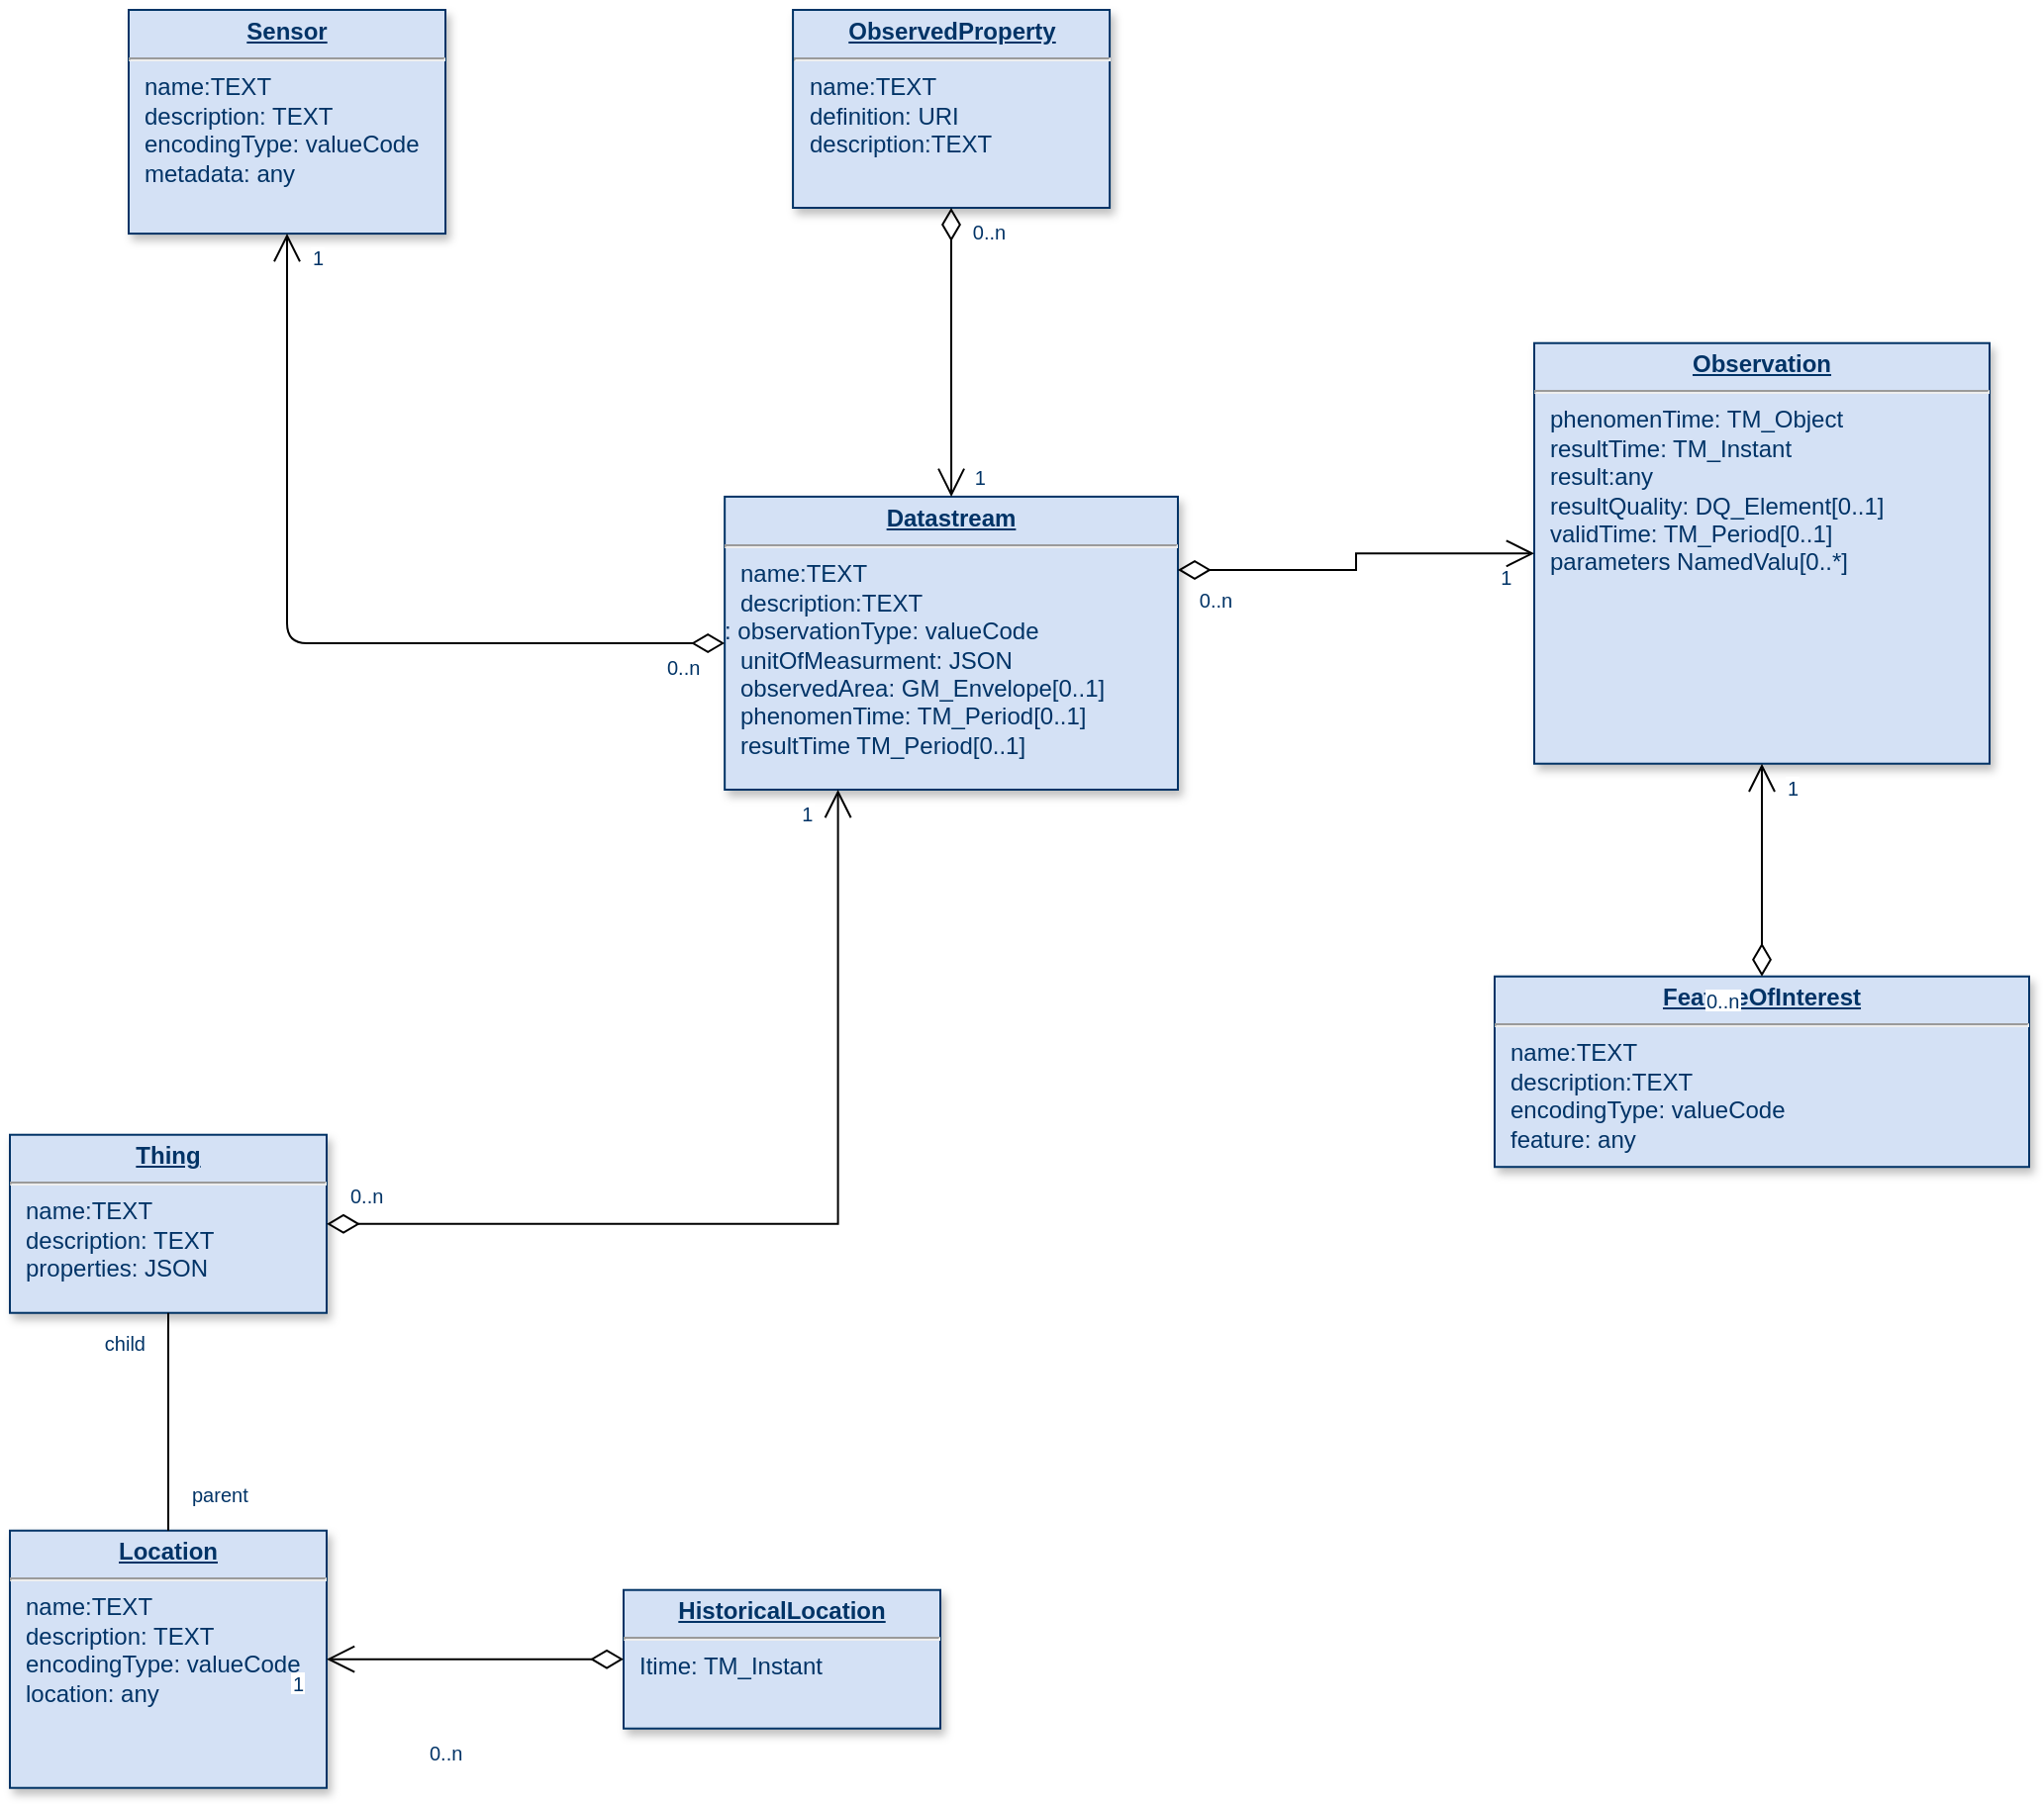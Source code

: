<mxfile version="22.1.18" type="github">
  <diagram name="Page-1" id="LEef86oIWd_IK9DW4rSX">
    <mxGraphModel dx="1934" dy="1059" grid="1" gridSize="10" guides="1" tooltips="1" connect="1" arrows="1" fold="1" page="1" pageScale="1" pageWidth="827" pageHeight="1169" math="0" shadow="0">
      <root>
        <mxCell id="0" />
        <mxCell id="1" parent="0" />
        <mxCell id="EqqsTzXNivF3n_lXI4pu-1" value="&lt;p style=&quot;margin: 0px; margin-top: 4px; text-align: center; text-decoration: underline;&quot;&gt;&lt;strong&gt;Observation&lt;/strong&gt;&lt;/p&gt;&lt;hr&gt;&lt;p style=&quot;margin: 0px; margin-left: 8px;&quot;&gt;phenomenTime: TM_Object&lt;/p&gt;&lt;p style=&quot;margin: 0px; margin-left: 8px;&quot;&gt;resultTime: TM_Instant&lt;/p&gt;&lt;p style=&quot;margin: 0px; margin-left: 8px;&quot;&gt;&lt;/p&gt;&lt;p style=&quot;margin: 0px; margin-left: 8px;&quot;&gt;result:any&lt;/p&gt;&lt;p style=&quot;margin: 0px; margin-left: 8px;&quot;&gt;resultQuality: DQ_Element[0..1]&lt;br&gt;&lt;/p&gt;&lt;p style=&quot;margin: 0px; margin-left: 8px;&quot;&gt;validTime: TM_Period[0..1]&lt;br&gt;&lt;/p&gt;&lt;p style=&quot;margin: 0px; margin-left: 8px;&quot;&gt;parameters NamedValu[0..*]&lt;/p&gt;" style="verticalAlign=top;align=left;overflow=fill;fontSize=12;fontFamily=Helvetica;html=1;strokeColor=#003366;shadow=1;fillColor=#D4E1F5;fontColor=#003366" parent="1" vertex="1">
          <mxGeometry x="810" y="208.36" width="230" height="212.5" as="geometry" />
        </mxCell>
        <mxCell id="EqqsTzXNivF3n_lXI4pu-2" value="&lt;p style=&quot;margin: 0px; margin-top: 4px; text-align: center; text-decoration: underline;&quot;&gt;&lt;strong&gt;ObservedProperty&lt;/strong&gt;&lt;/p&gt;&lt;hr&gt;&lt;p style=&quot;margin: 0px; margin-left: 8px;&quot;&gt;name:TEXT&lt;/p&gt;&lt;p style=&quot;margin: 0px; margin-left: 8px;&quot;&gt;definition: URI&lt;br&gt;&lt;/p&gt;&lt;p style=&quot;margin: 0px; margin-left: 8px;&quot;&gt;&lt;/p&gt;&lt;p style=&quot;margin: 0px; margin-left: 8px;&quot;&gt;description:TEXT&lt;/p&gt;" style="verticalAlign=top;align=left;overflow=fill;fontSize=12;fontFamily=Helvetica;html=1;strokeColor=#003366;shadow=1;fillColor=#D4E1F5;fontColor=#003366" parent="1" vertex="1">
          <mxGeometry x="435.54" y="40.0" width="160" height="100" as="geometry" />
        </mxCell>
        <mxCell id="EqqsTzXNivF3n_lXI4pu-3" value="&lt;p style=&quot;margin: 0px; margin-top: 4px; text-align: center; text-decoration: underline;&quot;&gt;&lt;strong&gt;Sensor&lt;/strong&gt;&lt;/p&gt;&lt;hr&gt;&lt;p style=&quot;margin: 0px; margin-left: 8px;&quot;&gt;name:TEXT&lt;/p&gt;&lt;p style=&quot;margin: 0px; margin-left: 8px;&quot;&gt;description: TEXT&lt;br&gt;&lt;/p&gt;&lt;p style=&quot;margin: 0px; margin-left: 8px;&quot;&gt;encodingType: valueCode&lt;br&gt;&lt;/p&gt;&lt;p style=&quot;margin: 0px; margin-left: 8px;&quot;&gt;metadata: any&lt;/p&gt;" style="verticalAlign=top;align=left;overflow=fill;fontSize=12;fontFamily=Helvetica;html=1;strokeColor=#003366;shadow=1;fillColor=#D4E1F5;fontColor=#003366" parent="1" vertex="1">
          <mxGeometry x="100" y="40" width="160" height="113.04" as="geometry" />
        </mxCell>
        <mxCell id="EqqsTzXNivF3n_lXI4pu-4" value="&lt;p style=&quot;margin: 0px; margin-top: 4px; text-align: center; text-decoration: underline;&quot;&gt;&lt;strong&gt;FeatureOfInterest&lt;/strong&gt;&lt;/p&gt;&lt;hr&gt;&lt;p style=&quot;margin: 0px; margin-left: 8px;&quot;&gt;name:TEXT&lt;/p&gt;&lt;p style=&quot;margin: 0px; margin-left: 8px;&quot;&gt;&lt;/p&gt;&lt;p style=&quot;margin: 0px; margin-left: 8px;&quot;&gt;description:TEXT&lt;/p&gt;&lt;p style=&quot;margin: 0px; margin-left: 8px;&quot;&gt;encodingType: valueCode&lt;br&gt;&lt;/p&gt;&lt;p style=&quot;margin: 0px; margin-left: 8px;&quot;&gt;feature: any&lt;/p&gt;" style="verticalAlign=top;align=left;overflow=fill;fontSize=12;fontFamily=Helvetica;html=1;strokeColor=#003366;shadow=1;fillColor=#D4E1F5;fontColor=#003366" parent="1" vertex="1">
          <mxGeometry x="790" y="528.36" width="270" height="96.25" as="geometry" />
        </mxCell>
        <mxCell id="EqqsTzXNivF3n_lXI4pu-5" value="&lt;p style=&quot;margin: 0px; margin-top: 4px; text-align: center; text-decoration: underline;&quot;&gt;&lt;strong&gt;Location&lt;/strong&gt;&lt;/p&gt;&lt;hr&gt;&lt;p style=&quot;margin: 0px; margin-left: 8px;&quot;&gt;name:TEXT&lt;/p&gt;&lt;p style=&quot;margin: 0px; margin-left: 8px;&quot;&gt;description: TEXT&lt;br&gt;&lt;/p&gt;&lt;p style=&quot;margin: 0px; margin-left: 8px;&quot;&gt;encodingType: valueCode&lt;br&gt;&lt;/p&gt;&lt;p style=&quot;margin: 0px; margin-left: 8px;&quot;&gt;location: any&lt;/p&gt;" style="verticalAlign=top;align=left;overflow=fill;fontSize=12;fontFamily=Helvetica;html=1;strokeColor=#003366;shadow=1;fillColor=#D4E1F5;fontColor=#003366" parent="1" vertex="1">
          <mxGeometry x="40" y="808.36" width="160" height="130" as="geometry" />
        </mxCell>
        <mxCell id="EqqsTzXNivF3n_lXI4pu-6" value="&lt;p style=&quot;margin: 0px; margin-top: 4px; text-align: center; text-decoration: underline;&quot;&gt;&lt;strong&gt;Datastream&lt;/strong&gt;&lt;/p&gt;&lt;hr&gt;&lt;p style=&quot;margin: 0px; margin-left: 8px;&quot;&gt;name:TEXT&lt;/p&gt;&lt;p style=&quot;margin: 0px; margin-left: 8px;&quot;&gt;&lt;/p&gt;&lt;p style=&quot;margin: 0px; margin-left: 8px;&quot;&gt;description:TEXT&lt;/p&gt;: observationType: valueCode&lt;br&gt;&lt;p style=&quot;margin: 0px; margin-left: 8px;&quot;&gt;&lt;/p&gt;&lt;p style=&quot;margin: 0px; margin-left: 8px;&quot;&gt;unitOfMeasurment: JSON&lt;br&gt;&lt;/p&gt;&lt;p style=&quot;margin: 0px; margin-left: 8px;&quot;&gt;observedArea: GM_Envelope[0..1]&lt;br&gt;&lt;/p&gt;&lt;p style=&quot;margin: 0px; margin-left: 8px;&quot;&gt;phenomenTime: TM_Period[0..1]&lt;br&gt;&lt;/p&gt;&lt;p style=&quot;margin: 0px; margin-left: 8px;&quot;&gt;resultTime TM_Period[0..1]&lt;/p&gt;" style="verticalAlign=top;align=left;overflow=fill;fontSize=12;fontFamily=Helvetica;html=1;strokeColor=#003366;shadow=1;fillColor=#D4E1F5;fontColor=#003366" parent="1" vertex="1">
          <mxGeometry x="401.08" y="285.95" width="228.92" height="148.04" as="geometry" />
        </mxCell>
        <mxCell id="EqqsTzXNivF3n_lXI4pu-7" value="&lt;p style=&quot;margin: 0px; margin-top: 4px; text-align: center; text-decoration: underline;&quot;&gt;&lt;strong&gt;HistoricalLocation&lt;/strong&gt;&lt;/p&gt;&lt;hr&gt;&lt;p style=&quot;margin: 0px; margin-left: 8px;&quot;&gt;Itime: TM_Instant&lt;/p&gt;" style="verticalAlign=top;align=left;overflow=fill;fontSize=12;fontFamily=Helvetica;html=1;strokeColor=#003366;shadow=1;fillColor=#D4E1F5;fontColor=#003366" parent="1" vertex="1">
          <mxGeometry x="350" y="838.36" width="160" height="70" as="geometry" />
        </mxCell>
        <mxCell id="EqqsTzXNivF3n_lXI4pu-8" value="&lt;p style=&quot;margin: 0px ; margin-top: 4px ; text-align: center ; text-decoration: underline&quot;&gt;&lt;strong&gt;Thing&lt;/strong&gt;&lt;/p&gt;&lt;hr&gt;&lt;p style=&quot;margin: 0px; margin-left: 8px;&quot;&gt;name:TEXT&lt;/p&gt;&lt;p style=&quot;margin: 0px; margin-left: 8px;&quot;&gt;description: TEXT &lt;br&gt;&lt;/p&gt;&lt;p style=&quot;margin: 0px; margin-left: 8px;&quot;&gt;properties: JSON&lt;/p&gt;" style="verticalAlign=top;align=left;overflow=fill;fontSize=12;fontFamily=Helvetica;html=1;strokeColor=#003366;shadow=1;fillColor=#D4E1F5;fontColor=#003366" parent="1" vertex="1">
          <mxGeometry x="40" y="608.36" width="160" height="90" as="geometry" />
        </mxCell>
        <mxCell id="EqqsTzXNivF3n_lXI4pu-9" value="" style="endArrow=open;endSize=12;startArrow=diamondThin;startSize=14;startFill=0;edgeStyle=orthogonalEdgeStyle;exitX=1;exitY=0.25;rounded=0" parent="1" source="EqqsTzXNivF3n_lXI4pu-6" target="EqqsTzXNivF3n_lXI4pu-1" edge="1">
          <mxGeometry x="769.36" y="450" as="geometry">
            <mxPoint x="579.36" y="398.36" as="sourcePoint" />
            <mxPoint x="739.36" y="398.36" as="targetPoint" />
          </mxGeometry>
        </mxCell>
        <mxCell id="EqqsTzXNivF3n_lXI4pu-10" value="0..n" style="resizable=0;align=left;verticalAlign=top;labelBackgroundColor=#ffffff;fontSize=10;strokeColor=#003366;shadow=1;fillColor=#D4E1F5;fontColor=#003366" parent="EqqsTzXNivF3n_lXI4pu-9" connectable="0" vertex="1">
          <mxGeometry x="-1" relative="1" as="geometry">
            <mxPoint x="8.92" y="3.04" as="offset" />
          </mxGeometry>
        </mxCell>
        <mxCell id="EqqsTzXNivF3n_lXI4pu-11" value="1" style="resizable=0;align=right;verticalAlign=top;labelBackgroundColor=#ffffff;fontSize=10;strokeColor=#003366;shadow=1;fillColor=#D4E1F5;fontColor=#003366" parent="EqqsTzXNivF3n_lXI4pu-9" connectable="0" vertex="1">
          <mxGeometry x="1" relative="1" as="geometry">
            <mxPoint x="-10" as="offset" />
          </mxGeometry>
        </mxCell>
        <mxCell id="EqqsTzXNivF3n_lXI4pu-12" value="" style="endArrow=open;endSize=12;startArrow=diamondThin;startSize=14;startFill=0;edgeStyle=orthogonalEdgeStyle" parent="1" source="EqqsTzXNivF3n_lXI4pu-2" target="EqqsTzXNivF3n_lXI4pu-6" edge="1">
          <mxGeometry x="389.36" y="350" as="geometry">
            <mxPoint x="199.36" y="298.36" as="sourcePoint" />
            <mxPoint x="359.36" y="298.36" as="targetPoint" />
          </mxGeometry>
        </mxCell>
        <mxCell id="EqqsTzXNivF3n_lXI4pu-13" value="0..n" style="resizable=0;align=left;verticalAlign=top;labelBackgroundColor=#ffffff;fontSize=10;strokeColor=#003366;shadow=1;fillColor=#D4E1F5;fontColor=#003366" parent="EqqsTzXNivF3n_lXI4pu-12" connectable="0" vertex="1">
          <mxGeometry x="-1" relative="1" as="geometry">
            <mxPoint x="8.92" as="offset" />
          </mxGeometry>
        </mxCell>
        <mxCell id="EqqsTzXNivF3n_lXI4pu-14" value="1" style="resizable=0;align=right;verticalAlign=top;labelBackgroundColor=#ffffff;fontSize=10;strokeColor=#003366;shadow=1;fillColor=#D4E1F5;fontColor=#003366" parent="EqqsTzXNivF3n_lXI4pu-12" connectable="0" vertex="1">
          <mxGeometry x="1" relative="1" as="geometry">
            <mxPoint x="18.92" y="-21.96" as="offset" />
          </mxGeometry>
        </mxCell>
        <mxCell id="EqqsTzXNivF3n_lXI4pu-15" value="" style="endArrow=open;endSize=12;startArrow=diamondThin;startSize=14;startFill=0;edgeStyle=orthogonalEdgeStyle;entryX=1;entryY=0.5;entryDx=0;entryDy=0;" parent="1" source="EqqsTzXNivF3n_lXI4pu-7" target="EqqsTzXNivF3n_lXI4pu-5" edge="1">
          <mxGeometry x="469.36" y="526.16" as="geometry">
            <mxPoint x="279.36" y="474.52" as="sourcePoint" />
            <mxPoint x="790" y="718.36" as="targetPoint" />
          </mxGeometry>
        </mxCell>
        <mxCell id="EqqsTzXNivF3n_lXI4pu-16" value="0..n" style="resizable=0;align=left;verticalAlign=top;labelBackgroundColor=#ffffff;fontSize=10;strokeColor=#003366;shadow=1;fillColor=#D4E1F5;fontColor=#003366" parent="EqqsTzXNivF3n_lXI4pu-15" connectable="0" vertex="1">
          <mxGeometry x="-1" relative="1" as="geometry">
            <mxPoint x="-100" y="35" as="offset" />
          </mxGeometry>
        </mxCell>
        <mxCell id="EqqsTzXNivF3n_lXI4pu-17" value="1" style="resizable=0;align=right;verticalAlign=top;labelBackgroundColor=#ffffff;fontSize=10;strokeColor=#003366;shadow=1;fillColor=#D4E1F5;fontColor=#003366" parent="EqqsTzXNivF3n_lXI4pu-15" connectable="0" vertex="1">
          <mxGeometry x="1" relative="1" as="geometry">
            <mxPoint x="-10" as="offset" />
          </mxGeometry>
        </mxCell>
        <mxCell id="EqqsTzXNivF3n_lXI4pu-18" value="" style="endArrow=open;endSize=12;startArrow=diamondThin;startSize=14;startFill=0;edgeStyle=orthogonalEdgeStyle;entryX=0.25;entryY=1;rounded=0" parent="1" source="EqqsTzXNivF3n_lXI4pu-8" target="EqqsTzXNivF3n_lXI4pu-6" edge="1">
          <mxGeometry x="419.36" y="820" as="geometry">
            <mxPoint x="229.36" y="768.36" as="sourcePoint" />
            <mxPoint x="389.36" y="768.36" as="targetPoint" />
          </mxGeometry>
        </mxCell>
        <mxCell id="EqqsTzXNivF3n_lXI4pu-19" value="0..n" style="resizable=0;align=left;verticalAlign=top;labelBackgroundColor=#ffffff;fontSize=10;strokeColor=#003366;shadow=1;fillColor=#D4E1F5;fontColor=#003366" parent="EqqsTzXNivF3n_lXI4pu-18" connectable="0" vertex="1">
          <mxGeometry x="-1" relative="1" as="geometry">
            <mxPoint x="10" y="-26.16" as="offset" />
          </mxGeometry>
        </mxCell>
        <mxCell id="EqqsTzXNivF3n_lXI4pu-20" value="1" style="resizable=0;align=right;verticalAlign=top;labelBackgroundColor=#ffffff;fontSize=10;strokeColor=#003366;shadow=1;fillColor=#D4E1F5;fontColor=#003366" parent="EqqsTzXNivF3n_lXI4pu-18" connectable="0" vertex="1">
          <mxGeometry x="1" relative="1" as="geometry">
            <mxPoint x="-11.08" as="offset" />
          </mxGeometry>
        </mxCell>
        <mxCell id="EqqsTzXNivF3n_lXI4pu-21" value="" style="endArrow=open;endSize=12;startArrow=diamondThin;startSize=14;startFill=0;edgeStyle=orthogonalEdgeStyle" parent="1" source="EqqsTzXNivF3n_lXI4pu-4" target="EqqsTzXNivF3n_lXI4pu-1" edge="1">
          <mxGeometry x="1389.36" y="130" as="geometry">
            <mxPoint x="1199.36" y="78.36" as="sourcePoint" />
            <mxPoint x="1359.36" y="78.36" as="targetPoint" />
          </mxGeometry>
        </mxCell>
        <mxCell id="EqqsTzXNivF3n_lXI4pu-22" value="0..n" style="resizable=0;align=left;verticalAlign=top;labelBackgroundColor=#ffffff;fontSize=10;strokeColor=#003366;shadow=1;fillColor=#D4E1F5;fontColor=#003366" parent="EqqsTzXNivF3n_lXI4pu-21" connectable="0" vertex="1">
          <mxGeometry x="-1" relative="1" as="geometry">
            <mxPoint x="-30" as="offset" />
          </mxGeometry>
        </mxCell>
        <mxCell id="EqqsTzXNivF3n_lXI4pu-23" value="1" style="resizable=0;align=right;verticalAlign=top;labelBackgroundColor=#ffffff;fontSize=10;strokeColor=#003366;shadow=1;fillColor=#D4E1F5;fontColor=#003366" parent="EqqsTzXNivF3n_lXI4pu-21" connectable="0" vertex="1">
          <mxGeometry x="1" relative="1" as="geometry">
            <mxPoint x="20" y="2.728e-13" as="offset" />
          </mxGeometry>
        </mxCell>
        <mxCell id="EqqsTzXNivF3n_lXI4pu-24" value="" style="endArrow=open;endSize=12;startArrow=diamondThin;startSize=14;startFill=0;edgeStyle=orthogonalEdgeStyle" parent="1" source="EqqsTzXNivF3n_lXI4pu-6" target="EqqsTzXNivF3n_lXI4pu-3" edge="1">
          <mxGeometry x="369.36" y="360" as="geometry">
            <mxPoint x="179.36" y="308.36" as="sourcePoint" />
            <mxPoint x="339.36" y="308.36" as="targetPoint" />
            <Array as="points" />
          </mxGeometry>
        </mxCell>
        <mxCell id="EqqsTzXNivF3n_lXI4pu-25" value="0..n" style="resizable=0;align=left;verticalAlign=top;labelBackgroundColor=#ffffff;fontSize=10;strokeColor=#003366;shadow=1;fillColor=#D4E1F5;fontColor=#003366" parent="EqqsTzXNivF3n_lXI4pu-24" connectable="0" vertex="1">
          <mxGeometry x="-1" relative="1" as="geometry">
            <mxPoint x="-31.08" as="offset" />
          </mxGeometry>
        </mxCell>
        <mxCell id="EqqsTzXNivF3n_lXI4pu-26" value="1" style="resizable=0;align=right;verticalAlign=top;labelBackgroundColor=#ffffff;fontSize=10;strokeColor=#003366;shadow=1;fillColor=#D4E1F5;fontColor=#003366" parent="EqqsTzXNivF3n_lXI4pu-24" connectable="0" vertex="1">
          <mxGeometry x="1" relative="1" as="geometry">
            <mxPoint x="20.0" y="1.895e-13" as="offset" />
          </mxGeometry>
        </mxCell>
        <mxCell id="EqqsTzXNivF3n_lXI4pu-27" value="" style="endArrow=none;edgeStyle=orthogonalEdgeStyle;" parent="1" source="EqqsTzXNivF3n_lXI4pu-5" target="EqqsTzXNivF3n_lXI4pu-8" edge="1">
          <mxGeometry x="190" y="950" as="geometry">
            <mxPoint y="898.36" as="sourcePoint" />
            <mxPoint x="160" y="898.36" as="targetPoint" />
          </mxGeometry>
        </mxCell>
        <mxCell id="EqqsTzXNivF3n_lXI4pu-28" value="parent" style="resizable=0;align=left;verticalAlign=bottom;labelBackgroundColor=#ffffff;fontSize=10;strokeColor=#003366;shadow=1;fillColor=#D4E1F5;fontColor=#003366" parent="EqqsTzXNivF3n_lXI4pu-27" connectable="0" vertex="1">
          <mxGeometry x="-1" relative="1" as="geometry">
            <mxPoint x="10" y="-10" as="offset" />
          </mxGeometry>
        </mxCell>
        <mxCell id="EqqsTzXNivF3n_lXI4pu-29" value="child" style="resizable=0;align=right;verticalAlign=bottom;labelBackgroundColor=#ffffff;fontSize=10;strokeColor=#003366;shadow=1;fillColor=#D4E1F5;fontColor=#003366" parent="EqqsTzXNivF3n_lXI4pu-27" connectable="0" vertex="1">
          <mxGeometry x="1" relative="1" as="geometry">
            <mxPoint x="-10" y="23.84" as="offset" />
          </mxGeometry>
        </mxCell>
      </root>
    </mxGraphModel>
  </diagram>
</mxfile>
